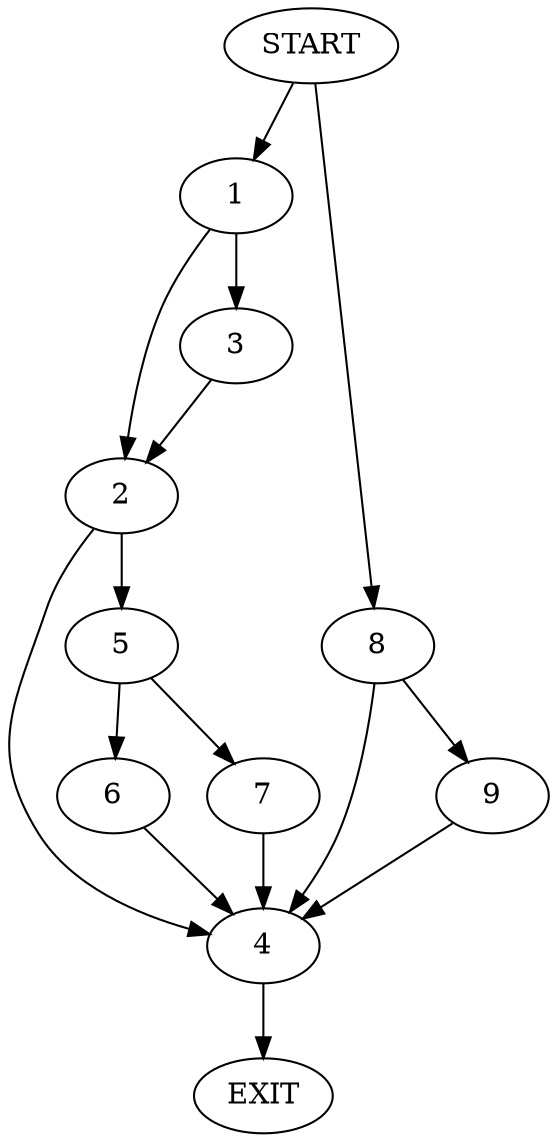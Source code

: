 digraph {
0 [label="START"]
10 [label="EXIT"]
0 -> 1
1 -> 2
1 -> 3
3 -> 2
2 -> 4
2 -> 5
4 -> 10
5 -> 6
5 -> 7
7 -> 4
6 -> 4
0 -> 8
8 -> 4
8 -> 9
9 -> 4
}
